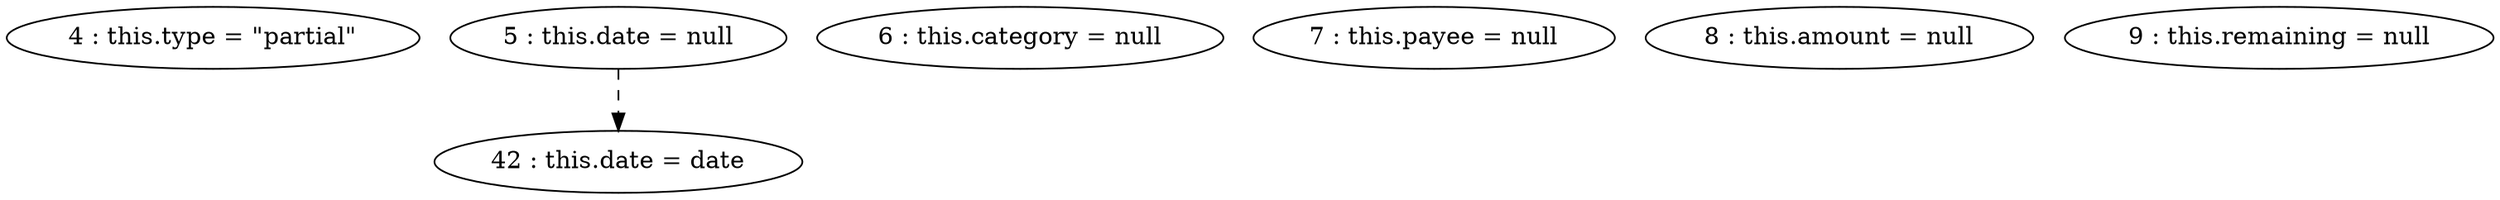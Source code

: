 digraph G {
"4 : this.type = \"partial\""
"5 : this.date = null"
"5 : this.date = null" -> "42 : this.date = date" [style=dashed]
"6 : this.category = null"
"7 : this.payee = null"
"8 : this.amount = null"
"9 : this.remaining = null"
"42 : this.date = date"
}
